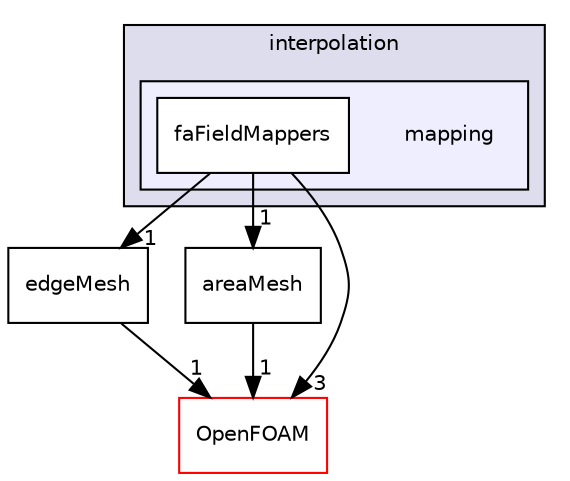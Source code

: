 digraph "src/finiteArea/interpolation/mapping" {
  bgcolor=transparent;
  compound=true
  node [ fontsize="10", fontname="Helvetica"];
  edge [ labelfontsize="10", labelfontname="Helvetica"];
  subgraph clusterdir_880b478b7287aa29b2969cd4b71f61be {
    graph [ bgcolor="#ddddee", pencolor="black", label="interpolation" fontname="Helvetica", fontsize="10", URL="dir_880b478b7287aa29b2969cd4b71f61be.html"]
  subgraph clusterdir_13c175f27ee12af18019061fa4f83bf4 {
    graph [ bgcolor="#eeeeff", pencolor="black", label="" URL="dir_13c175f27ee12af18019061fa4f83bf4.html"];
    dir_13c175f27ee12af18019061fa4f83bf4 [shape=plaintext label="mapping"];
    dir_672e03ec7bc1cdc3e802241c4afc33c1 [shape=box label="faFieldMappers" color="black" fillcolor="white" style="filled" URL="dir_672e03ec7bc1cdc3e802241c4afc33c1.html"];
  }
  }
  dir_6ef5889ffbfbbd682d743a67e9ce9e17 [shape=box label="edgeMesh" URL="dir_6ef5889ffbfbbd682d743a67e9ce9e17.html"];
  dir_aa4bce7a1abbd72ee1f4d02ddf362a3b [shape=box label="areaMesh" URL="dir_aa4bce7a1abbd72ee1f4d02ddf362a3b.html"];
  dir_c5473ff19b20e6ec4dfe5c310b3778a8 [shape=box label="OpenFOAM" color="red" URL="dir_c5473ff19b20e6ec4dfe5c310b3778a8.html"];
  dir_672e03ec7bc1cdc3e802241c4afc33c1->dir_6ef5889ffbfbbd682d743a67e9ce9e17 [headlabel="1", labeldistance=1.5 headhref="dir_000826_000715.html"];
  dir_672e03ec7bc1cdc3e802241c4afc33c1->dir_aa4bce7a1abbd72ee1f4d02ddf362a3b [headlabel="1", labeldistance=1.5 headhref="dir_000826_000714.html"];
  dir_672e03ec7bc1cdc3e802241c4afc33c1->dir_c5473ff19b20e6ec4dfe5c310b3778a8 [headlabel="3", labeldistance=1.5 headhref="dir_000826_002151.html"];
  dir_6ef5889ffbfbbd682d743a67e9ce9e17->dir_c5473ff19b20e6ec4dfe5c310b3778a8 [headlabel="1", labeldistance=1.5 headhref="dir_000715_002151.html"];
  dir_aa4bce7a1abbd72ee1f4d02ddf362a3b->dir_c5473ff19b20e6ec4dfe5c310b3778a8 [headlabel="1", labeldistance=1.5 headhref="dir_000714_002151.html"];
}

